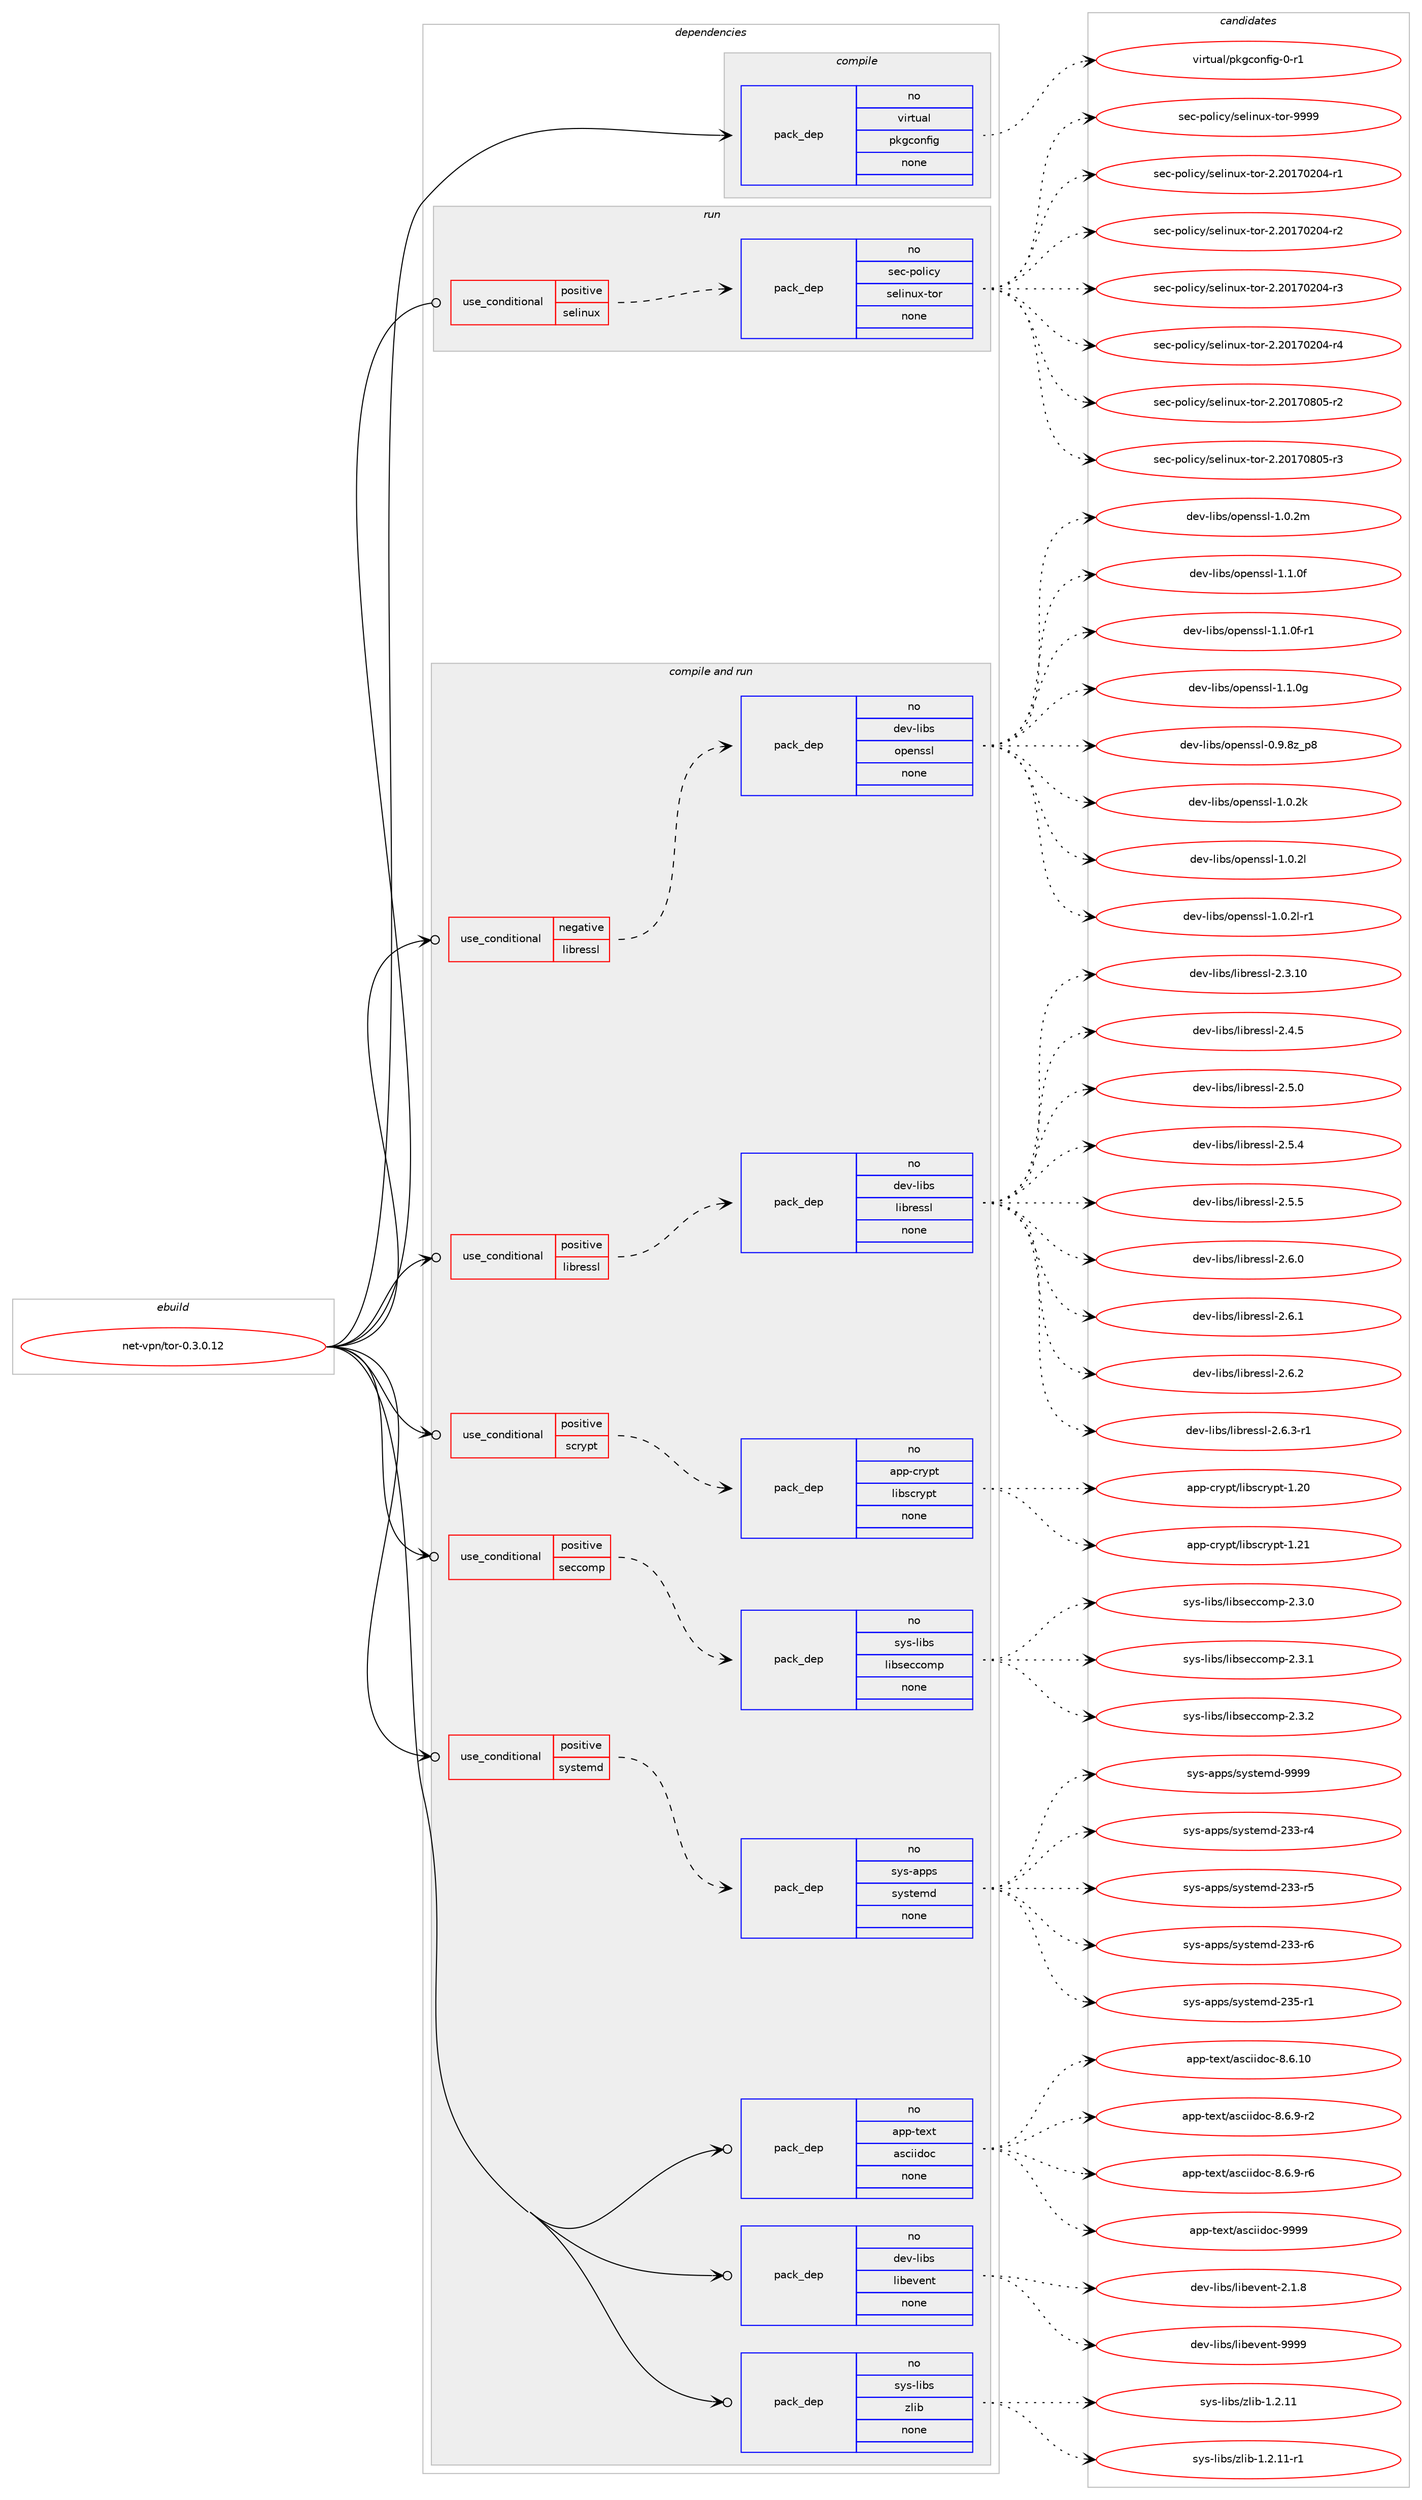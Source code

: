 digraph prolog {

# *************
# Graph options
# *************

newrank=true;
concentrate=true;
compound=true;
graph [rankdir=LR,fontname=Helvetica,fontsize=10,ranksep=1.5];#, ranksep=2.5, nodesep=0.2];
edge  [arrowhead=vee];
node  [fontname=Helvetica,fontsize=10];

# **********
# The ebuild
# **********

subgraph cluster_leftcol {
color=gray;
rank=same;
label=<<i>ebuild</i>>;
id [label="net-vpn/tor-0.3.0.12", color=red, width=4, href="../net-vpn/tor-0.3.0.12.svg"];
}

# ****************
# The dependencies
# ****************

subgraph cluster_midcol {
color=gray;
label=<<i>dependencies</i>>;
subgraph cluster_compile {
fillcolor="#eeeeee";
style=filled;
label=<<i>compile</i>>;
subgraph pack322561 {
dependency438580 [label=<<TABLE BORDER="0" CELLBORDER="1" CELLSPACING="0" CELLPADDING="4" WIDTH="220"><TR><TD ROWSPAN="6" CELLPADDING="30">pack_dep</TD></TR><TR><TD WIDTH="110">no</TD></TR><TR><TD>virtual</TD></TR><TR><TD>pkgconfig</TD></TR><TR><TD>none</TD></TR><TR><TD></TD></TR></TABLE>>, shape=none, color=blue];
}
id:e -> dependency438580:w [weight=20,style="solid",arrowhead="vee"];
}
subgraph cluster_compileandrun {
fillcolor="#eeeeee";
style=filled;
label=<<i>compile and run</i>>;
subgraph cond108412 {
dependency438581 [label=<<TABLE BORDER="0" CELLBORDER="1" CELLSPACING="0" CELLPADDING="4"><TR><TD ROWSPAN="3" CELLPADDING="10">use_conditional</TD></TR><TR><TD>negative</TD></TR><TR><TD>libressl</TD></TR></TABLE>>, shape=none, color=red];
subgraph pack322562 {
dependency438582 [label=<<TABLE BORDER="0" CELLBORDER="1" CELLSPACING="0" CELLPADDING="4" WIDTH="220"><TR><TD ROWSPAN="6" CELLPADDING="30">pack_dep</TD></TR><TR><TD WIDTH="110">no</TD></TR><TR><TD>dev-libs</TD></TR><TR><TD>openssl</TD></TR><TR><TD>none</TD></TR><TR><TD></TD></TR></TABLE>>, shape=none, color=blue];
}
dependency438581:e -> dependency438582:w [weight=20,style="dashed",arrowhead="vee"];
}
id:e -> dependency438581:w [weight=20,style="solid",arrowhead="odotvee"];
subgraph cond108413 {
dependency438583 [label=<<TABLE BORDER="0" CELLBORDER="1" CELLSPACING="0" CELLPADDING="4"><TR><TD ROWSPAN="3" CELLPADDING="10">use_conditional</TD></TR><TR><TD>positive</TD></TR><TR><TD>libressl</TD></TR></TABLE>>, shape=none, color=red];
subgraph pack322563 {
dependency438584 [label=<<TABLE BORDER="0" CELLBORDER="1" CELLSPACING="0" CELLPADDING="4" WIDTH="220"><TR><TD ROWSPAN="6" CELLPADDING="30">pack_dep</TD></TR><TR><TD WIDTH="110">no</TD></TR><TR><TD>dev-libs</TD></TR><TR><TD>libressl</TD></TR><TR><TD>none</TD></TR><TR><TD></TD></TR></TABLE>>, shape=none, color=blue];
}
dependency438583:e -> dependency438584:w [weight=20,style="dashed",arrowhead="vee"];
}
id:e -> dependency438583:w [weight=20,style="solid",arrowhead="odotvee"];
subgraph cond108414 {
dependency438585 [label=<<TABLE BORDER="0" CELLBORDER="1" CELLSPACING="0" CELLPADDING="4"><TR><TD ROWSPAN="3" CELLPADDING="10">use_conditional</TD></TR><TR><TD>positive</TD></TR><TR><TD>scrypt</TD></TR></TABLE>>, shape=none, color=red];
subgraph pack322564 {
dependency438586 [label=<<TABLE BORDER="0" CELLBORDER="1" CELLSPACING="0" CELLPADDING="4" WIDTH="220"><TR><TD ROWSPAN="6" CELLPADDING="30">pack_dep</TD></TR><TR><TD WIDTH="110">no</TD></TR><TR><TD>app-crypt</TD></TR><TR><TD>libscrypt</TD></TR><TR><TD>none</TD></TR><TR><TD></TD></TR></TABLE>>, shape=none, color=blue];
}
dependency438585:e -> dependency438586:w [weight=20,style="dashed",arrowhead="vee"];
}
id:e -> dependency438585:w [weight=20,style="solid",arrowhead="odotvee"];
subgraph cond108415 {
dependency438587 [label=<<TABLE BORDER="0" CELLBORDER="1" CELLSPACING="0" CELLPADDING="4"><TR><TD ROWSPAN="3" CELLPADDING="10">use_conditional</TD></TR><TR><TD>positive</TD></TR><TR><TD>seccomp</TD></TR></TABLE>>, shape=none, color=red];
subgraph pack322565 {
dependency438588 [label=<<TABLE BORDER="0" CELLBORDER="1" CELLSPACING="0" CELLPADDING="4" WIDTH="220"><TR><TD ROWSPAN="6" CELLPADDING="30">pack_dep</TD></TR><TR><TD WIDTH="110">no</TD></TR><TR><TD>sys-libs</TD></TR><TR><TD>libseccomp</TD></TR><TR><TD>none</TD></TR><TR><TD></TD></TR></TABLE>>, shape=none, color=blue];
}
dependency438587:e -> dependency438588:w [weight=20,style="dashed",arrowhead="vee"];
}
id:e -> dependency438587:w [weight=20,style="solid",arrowhead="odotvee"];
subgraph cond108416 {
dependency438589 [label=<<TABLE BORDER="0" CELLBORDER="1" CELLSPACING="0" CELLPADDING="4"><TR><TD ROWSPAN="3" CELLPADDING="10">use_conditional</TD></TR><TR><TD>positive</TD></TR><TR><TD>systemd</TD></TR></TABLE>>, shape=none, color=red];
subgraph pack322566 {
dependency438590 [label=<<TABLE BORDER="0" CELLBORDER="1" CELLSPACING="0" CELLPADDING="4" WIDTH="220"><TR><TD ROWSPAN="6" CELLPADDING="30">pack_dep</TD></TR><TR><TD WIDTH="110">no</TD></TR><TR><TD>sys-apps</TD></TR><TR><TD>systemd</TD></TR><TR><TD>none</TD></TR><TR><TD></TD></TR></TABLE>>, shape=none, color=blue];
}
dependency438589:e -> dependency438590:w [weight=20,style="dashed",arrowhead="vee"];
}
id:e -> dependency438589:w [weight=20,style="solid",arrowhead="odotvee"];
subgraph pack322567 {
dependency438591 [label=<<TABLE BORDER="0" CELLBORDER="1" CELLSPACING="0" CELLPADDING="4" WIDTH="220"><TR><TD ROWSPAN="6" CELLPADDING="30">pack_dep</TD></TR><TR><TD WIDTH="110">no</TD></TR><TR><TD>app-text</TD></TR><TR><TD>asciidoc</TD></TR><TR><TD>none</TD></TR><TR><TD></TD></TR></TABLE>>, shape=none, color=blue];
}
id:e -> dependency438591:w [weight=20,style="solid",arrowhead="odotvee"];
subgraph pack322568 {
dependency438592 [label=<<TABLE BORDER="0" CELLBORDER="1" CELLSPACING="0" CELLPADDING="4" WIDTH="220"><TR><TD ROWSPAN="6" CELLPADDING="30">pack_dep</TD></TR><TR><TD WIDTH="110">no</TD></TR><TR><TD>dev-libs</TD></TR><TR><TD>libevent</TD></TR><TR><TD>none</TD></TR><TR><TD></TD></TR></TABLE>>, shape=none, color=blue];
}
id:e -> dependency438592:w [weight=20,style="solid",arrowhead="odotvee"];
subgraph pack322569 {
dependency438593 [label=<<TABLE BORDER="0" CELLBORDER="1" CELLSPACING="0" CELLPADDING="4" WIDTH="220"><TR><TD ROWSPAN="6" CELLPADDING="30">pack_dep</TD></TR><TR><TD WIDTH="110">no</TD></TR><TR><TD>sys-libs</TD></TR><TR><TD>zlib</TD></TR><TR><TD>none</TD></TR><TR><TD></TD></TR></TABLE>>, shape=none, color=blue];
}
id:e -> dependency438593:w [weight=20,style="solid",arrowhead="odotvee"];
}
subgraph cluster_run {
fillcolor="#eeeeee";
style=filled;
label=<<i>run</i>>;
subgraph cond108417 {
dependency438594 [label=<<TABLE BORDER="0" CELLBORDER="1" CELLSPACING="0" CELLPADDING="4"><TR><TD ROWSPAN="3" CELLPADDING="10">use_conditional</TD></TR><TR><TD>positive</TD></TR><TR><TD>selinux</TD></TR></TABLE>>, shape=none, color=red];
subgraph pack322570 {
dependency438595 [label=<<TABLE BORDER="0" CELLBORDER="1" CELLSPACING="0" CELLPADDING="4" WIDTH="220"><TR><TD ROWSPAN="6" CELLPADDING="30">pack_dep</TD></TR><TR><TD WIDTH="110">no</TD></TR><TR><TD>sec-policy</TD></TR><TR><TD>selinux-tor</TD></TR><TR><TD>none</TD></TR><TR><TD></TD></TR></TABLE>>, shape=none, color=blue];
}
dependency438594:e -> dependency438595:w [weight=20,style="dashed",arrowhead="vee"];
}
id:e -> dependency438594:w [weight=20,style="solid",arrowhead="odot"];
}
}

# **************
# The candidates
# **************

subgraph cluster_choices {
rank=same;
color=gray;
label=<<i>candidates</i>>;

subgraph choice322561 {
color=black;
nodesep=1;
choice11810511411611797108471121071039911111010210510345484511449 [label="virtual/pkgconfig-0-r1", color=red, width=4,href="../virtual/pkgconfig-0-r1.svg"];
dependency438580:e -> choice11810511411611797108471121071039911111010210510345484511449:w [style=dotted,weight="100"];
}
subgraph choice322562 {
color=black;
nodesep=1;
choice1001011184510810598115471111121011101151151084548465746561229511256 [label="dev-libs/openssl-0.9.8z_p8", color=red, width=4,href="../dev-libs/openssl-0.9.8z_p8.svg"];
choice100101118451081059811547111112101110115115108454946484650107 [label="dev-libs/openssl-1.0.2k", color=red, width=4,href="../dev-libs/openssl-1.0.2k.svg"];
choice100101118451081059811547111112101110115115108454946484650108 [label="dev-libs/openssl-1.0.2l", color=red, width=4,href="../dev-libs/openssl-1.0.2l.svg"];
choice1001011184510810598115471111121011101151151084549464846501084511449 [label="dev-libs/openssl-1.0.2l-r1", color=red, width=4,href="../dev-libs/openssl-1.0.2l-r1.svg"];
choice100101118451081059811547111112101110115115108454946484650109 [label="dev-libs/openssl-1.0.2m", color=red, width=4,href="../dev-libs/openssl-1.0.2m.svg"];
choice100101118451081059811547111112101110115115108454946494648102 [label="dev-libs/openssl-1.1.0f", color=red, width=4,href="../dev-libs/openssl-1.1.0f.svg"];
choice1001011184510810598115471111121011101151151084549464946481024511449 [label="dev-libs/openssl-1.1.0f-r1", color=red, width=4,href="../dev-libs/openssl-1.1.0f-r1.svg"];
choice100101118451081059811547111112101110115115108454946494648103 [label="dev-libs/openssl-1.1.0g", color=red, width=4,href="../dev-libs/openssl-1.1.0g.svg"];
dependency438582:e -> choice1001011184510810598115471111121011101151151084548465746561229511256:w [style=dotted,weight="100"];
dependency438582:e -> choice100101118451081059811547111112101110115115108454946484650107:w [style=dotted,weight="100"];
dependency438582:e -> choice100101118451081059811547111112101110115115108454946484650108:w [style=dotted,weight="100"];
dependency438582:e -> choice1001011184510810598115471111121011101151151084549464846501084511449:w [style=dotted,weight="100"];
dependency438582:e -> choice100101118451081059811547111112101110115115108454946484650109:w [style=dotted,weight="100"];
dependency438582:e -> choice100101118451081059811547111112101110115115108454946494648102:w [style=dotted,weight="100"];
dependency438582:e -> choice1001011184510810598115471111121011101151151084549464946481024511449:w [style=dotted,weight="100"];
dependency438582:e -> choice100101118451081059811547111112101110115115108454946494648103:w [style=dotted,weight="100"];
}
subgraph choice322563 {
color=black;
nodesep=1;
choice1001011184510810598115471081059811410111511510845504651464948 [label="dev-libs/libressl-2.3.10", color=red, width=4,href="../dev-libs/libressl-2.3.10.svg"];
choice10010111845108105981154710810598114101115115108455046524653 [label="dev-libs/libressl-2.4.5", color=red, width=4,href="../dev-libs/libressl-2.4.5.svg"];
choice10010111845108105981154710810598114101115115108455046534648 [label="dev-libs/libressl-2.5.0", color=red, width=4,href="../dev-libs/libressl-2.5.0.svg"];
choice10010111845108105981154710810598114101115115108455046534652 [label="dev-libs/libressl-2.5.4", color=red, width=4,href="../dev-libs/libressl-2.5.4.svg"];
choice10010111845108105981154710810598114101115115108455046534653 [label="dev-libs/libressl-2.5.5", color=red, width=4,href="../dev-libs/libressl-2.5.5.svg"];
choice10010111845108105981154710810598114101115115108455046544648 [label="dev-libs/libressl-2.6.0", color=red, width=4,href="../dev-libs/libressl-2.6.0.svg"];
choice10010111845108105981154710810598114101115115108455046544649 [label="dev-libs/libressl-2.6.1", color=red, width=4,href="../dev-libs/libressl-2.6.1.svg"];
choice10010111845108105981154710810598114101115115108455046544650 [label="dev-libs/libressl-2.6.2", color=red, width=4,href="../dev-libs/libressl-2.6.2.svg"];
choice100101118451081059811547108105981141011151151084550465446514511449 [label="dev-libs/libressl-2.6.3-r1", color=red, width=4,href="../dev-libs/libressl-2.6.3-r1.svg"];
dependency438584:e -> choice1001011184510810598115471081059811410111511510845504651464948:w [style=dotted,weight="100"];
dependency438584:e -> choice10010111845108105981154710810598114101115115108455046524653:w [style=dotted,weight="100"];
dependency438584:e -> choice10010111845108105981154710810598114101115115108455046534648:w [style=dotted,weight="100"];
dependency438584:e -> choice10010111845108105981154710810598114101115115108455046534652:w [style=dotted,weight="100"];
dependency438584:e -> choice10010111845108105981154710810598114101115115108455046534653:w [style=dotted,weight="100"];
dependency438584:e -> choice10010111845108105981154710810598114101115115108455046544648:w [style=dotted,weight="100"];
dependency438584:e -> choice10010111845108105981154710810598114101115115108455046544649:w [style=dotted,weight="100"];
dependency438584:e -> choice10010111845108105981154710810598114101115115108455046544650:w [style=dotted,weight="100"];
dependency438584:e -> choice100101118451081059811547108105981141011151151084550465446514511449:w [style=dotted,weight="100"];
}
subgraph choice322564 {
color=black;
nodesep=1;
choice9711211245991141211121164710810598115991141211121164549465048 [label="app-crypt/libscrypt-1.20", color=red, width=4,href="../app-crypt/libscrypt-1.20.svg"];
choice9711211245991141211121164710810598115991141211121164549465049 [label="app-crypt/libscrypt-1.21", color=red, width=4,href="../app-crypt/libscrypt-1.21.svg"];
dependency438586:e -> choice9711211245991141211121164710810598115991141211121164549465048:w [style=dotted,weight="100"];
dependency438586:e -> choice9711211245991141211121164710810598115991141211121164549465049:w [style=dotted,weight="100"];
}
subgraph choice322565 {
color=black;
nodesep=1;
choice115121115451081059811547108105981151019999111109112455046514648 [label="sys-libs/libseccomp-2.3.0", color=red, width=4,href="../sys-libs/libseccomp-2.3.0.svg"];
choice115121115451081059811547108105981151019999111109112455046514649 [label="sys-libs/libseccomp-2.3.1", color=red, width=4,href="../sys-libs/libseccomp-2.3.1.svg"];
choice115121115451081059811547108105981151019999111109112455046514650 [label="sys-libs/libseccomp-2.3.2", color=red, width=4,href="../sys-libs/libseccomp-2.3.2.svg"];
dependency438588:e -> choice115121115451081059811547108105981151019999111109112455046514648:w [style=dotted,weight="100"];
dependency438588:e -> choice115121115451081059811547108105981151019999111109112455046514649:w [style=dotted,weight="100"];
dependency438588:e -> choice115121115451081059811547108105981151019999111109112455046514650:w [style=dotted,weight="100"];
}
subgraph choice322566 {
color=black;
nodesep=1;
choice115121115459711211211547115121115116101109100455051514511452 [label="sys-apps/systemd-233-r4", color=red, width=4,href="../sys-apps/systemd-233-r4.svg"];
choice115121115459711211211547115121115116101109100455051514511453 [label="sys-apps/systemd-233-r5", color=red, width=4,href="../sys-apps/systemd-233-r5.svg"];
choice115121115459711211211547115121115116101109100455051514511454 [label="sys-apps/systemd-233-r6", color=red, width=4,href="../sys-apps/systemd-233-r6.svg"];
choice115121115459711211211547115121115116101109100455051534511449 [label="sys-apps/systemd-235-r1", color=red, width=4,href="../sys-apps/systemd-235-r1.svg"];
choice1151211154597112112115471151211151161011091004557575757 [label="sys-apps/systemd-9999", color=red, width=4,href="../sys-apps/systemd-9999.svg"];
dependency438590:e -> choice115121115459711211211547115121115116101109100455051514511452:w [style=dotted,weight="100"];
dependency438590:e -> choice115121115459711211211547115121115116101109100455051514511453:w [style=dotted,weight="100"];
dependency438590:e -> choice115121115459711211211547115121115116101109100455051514511454:w [style=dotted,weight="100"];
dependency438590:e -> choice115121115459711211211547115121115116101109100455051534511449:w [style=dotted,weight="100"];
dependency438590:e -> choice1151211154597112112115471151211151161011091004557575757:w [style=dotted,weight="100"];
}
subgraph choice322567 {
color=black;
nodesep=1;
choice97112112451161011201164797115991051051001119945564654464948 [label="app-text/asciidoc-8.6.10", color=red, width=4,href="../app-text/asciidoc-8.6.10.svg"];
choice9711211245116101120116479711599105105100111994556465446574511450 [label="app-text/asciidoc-8.6.9-r2", color=red, width=4,href="../app-text/asciidoc-8.6.9-r2.svg"];
choice9711211245116101120116479711599105105100111994556465446574511454 [label="app-text/asciidoc-8.6.9-r6", color=red, width=4,href="../app-text/asciidoc-8.6.9-r6.svg"];
choice9711211245116101120116479711599105105100111994557575757 [label="app-text/asciidoc-9999", color=red, width=4,href="../app-text/asciidoc-9999.svg"];
dependency438591:e -> choice97112112451161011201164797115991051051001119945564654464948:w [style=dotted,weight="100"];
dependency438591:e -> choice9711211245116101120116479711599105105100111994556465446574511450:w [style=dotted,weight="100"];
dependency438591:e -> choice9711211245116101120116479711599105105100111994556465446574511454:w [style=dotted,weight="100"];
dependency438591:e -> choice9711211245116101120116479711599105105100111994557575757:w [style=dotted,weight="100"];
}
subgraph choice322568 {
color=black;
nodesep=1;
choice10010111845108105981154710810598101118101110116455046494656 [label="dev-libs/libevent-2.1.8", color=red, width=4,href="../dev-libs/libevent-2.1.8.svg"];
choice100101118451081059811547108105981011181011101164557575757 [label="dev-libs/libevent-9999", color=red, width=4,href="../dev-libs/libevent-9999.svg"];
dependency438592:e -> choice10010111845108105981154710810598101118101110116455046494656:w [style=dotted,weight="100"];
dependency438592:e -> choice100101118451081059811547108105981011181011101164557575757:w [style=dotted,weight="100"];
}
subgraph choice322569 {
color=black;
nodesep=1;
choice1151211154510810598115471221081059845494650464949 [label="sys-libs/zlib-1.2.11", color=red, width=4,href="../sys-libs/zlib-1.2.11.svg"];
choice11512111545108105981154712210810598454946504649494511449 [label="sys-libs/zlib-1.2.11-r1", color=red, width=4,href="../sys-libs/zlib-1.2.11-r1.svg"];
dependency438593:e -> choice1151211154510810598115471221081059845494650464949:w [style=dotted,weight="100"];
dependency438593:e -> choice11512111545108105981154712210810598454946504649494511449:w [style=dotted,weight="100"];
}
subgraph choice322570 {
color=black;
nodesep=1;
choice115101994511211110810599121471151011081051101171204511611111445504650484955485048524511449 [label="sec-policy/selinux-tor-2.20170204-r1", color=red, width=4,href="../sec-policy/selinux-tor-2.20170204-r1.svg"];
choice115101994511211110810599121471151011081051101171204511611111445504650484955485048524511450 [label="sec-policy/selinux-tor-2.20170204-r2", color=red, width=4,href="../sec-policy/selinux-tor-2.20170204-r2.svg"];
choice115101994511211110810599121471151011081051101171204511611111445504650484955485048524511451 [label="sec-policy/selinux-tor-2.20170204-r3", color=red, width=4,href="../sec-policy/selinux-tor-2.20170204-r3.svg"];
choice115101994511211110810599121471151011081051101171204511611111445504650484955485048524511452 [label="sec-policy/selinux-tor-2.20170204-r4", color=red, width=4,href="../sec-policy/selinux-tor-2.20170204-r4.svg"];
choice115101994511211110810599121471151011081051101171204511611111445504650484955485648534511450 [label="sec-policy/selinux-tor-2.20170805-r2", color=red, width=4,href="../sec-policy/selinux-tor-2.20170805-r2.svg"];
choice115101994511211110810599121471151011081051101171204511611111445504650484955485648534511451 [label="sec-policy/selinux-tor-2.20170805-r3", color=red, width=4,href="../sec-policy/selinux-tor-2.20170805-r3.svg"];
choice11510199451121111081059912147115101108105110117120451161111144557575757 [label="sec-policy/selinux-tor-9999", color=red, width=4,href="../sec-policy/selinux-tor-9999.svg"];
dependency438595:e -> choice115101994511211110810599121471151011081051101171204511611111445504650484955485048524511449:w [style=dotted,weight="100"];
dependency438595:e -> choice115101994511211110810599121471151011081051101171204511611111445504650484955485048524511450:w [style=dotted,weight="100"];
dependency438595:e -> choice115101994511211110810599121471151011081051101171204511611111445504650484955485048524511451:w [style=dotted,weight="100"];
dependency438595:e -> choice115101994511211110810599121471151011081051101171204511611111445504650484955485048524511452:w [style=dotted,weight="100"];
dependency438595:e -> choice115101994511211110810599121471151011081051101171204511611111445504650484955485648534511450:w [style=dotted,weight="100"];
dependency438595:e -> choice115101994511211110810599121471151011081051101171204511611111445504650484955485648534511451:w [style=dotted,weight="100"];
dependency438595:e -> choice11510199451121111081059912147115101108105110117120451161111144557575757:w [style=dotted,weight="100"];
}
}

}

